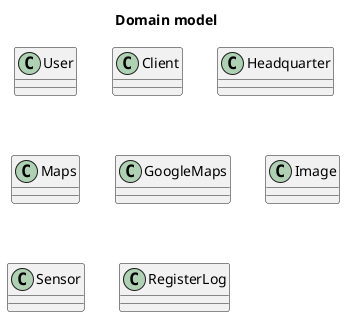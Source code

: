 @startuml
title Domain model
class User
class Client
class Headquarter
class Maps
class GoogleMaps
class Image
class Sensor
class RegisterLog
@enduml